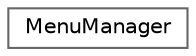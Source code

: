 digraph "Graphical Class Hierarchy"
{
 // LATEX_PDF_SIZE
  bgcolor="transparent";
  edge [fontname=Helvetica,fontsize=10,labelfontname=Helvetica,labelfontsize=10];
  node [fontname=Helvetica,fontsize=10,shape=box,height=0.2,width=0.4];
  rankdir="LR";
  Node0 [id="Node000000",label="MenuManager",height=0.2,width=0.4,color="grey40", fillcolor="white", style="filled",URL="$class_menu_manager.html",tooltip="Lớp quản lý các menu của ứng dụng, bao gồm menu đăng nhập, menu của admin và menu của người dùng...."];
}
